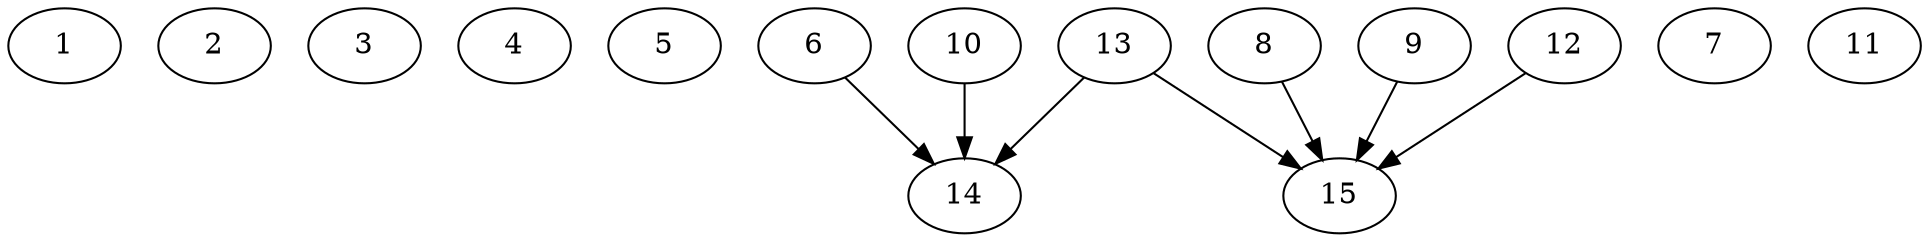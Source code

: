 // DAG automatically generated by daggen at Thu Oct  3 13:59:26 2019
// ./daggen --dot -n 15 --ccr 0.3 --fat 0.9 --regular 0.5 --density 0.6 --mindata 5242880 --maxdata 52428800 
digraph G {
  1 [size="148131840", alpha="0.02", expect_size="44439552"] 
  2 [size="92494507", alpha="0.14", expect_size="27748352"] 
  3 [size="161092267", alpha="0.09", expect_size="48327680"] 
  4 [size="61740373", alpha="0.14", expect_size="18522112"] 
  5 [size="152432640", alpha="0.02", expect_size="45729792"] 
  6 [size="90217813", alpha="0.02", expect_size="27065344"] 
  6 -> 14 [size ="27065344"]
  7 [size="53142187", alpha="0.06", expect_size="15942656"] 
  8 [size="153746773", alpha="0.05", expect_size="46124032"] 
  8 -> 15 [size ="46124032"]
  9 [size="106127360", alpha="0.17", expect_size="31838208"] 
  9 -> 15 [size ="31838208"]
  10 [size="154890240", alpha="0.12", expect_size="46467072"] 
  10 -> 14 [size ="46467072"]
  11 [size="155351040", alpha="0.04", expect_size="46605312"] 
  12 [size="168697173", alpha="0.11", expect_size="50609152"] 
  12 -> 15 [size ="50609152"]
  13 [size="118647467", alpha="0.20", expect_size="35594240"] 
  13 -> 14 [size ="35594240"]
  13 -> 15 [size ="35594240"]
  14 [size="29030400", alpha="0.01", expect_size="8709120"] 
  15 [size="137519787", alpha="0.14", expect_size="41255936"] 
}
